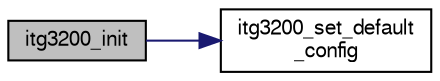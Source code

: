 digraph "itg3200_init"
{
  edge [fontname="FreeSans",fontsize="10",labelfontname="FreeSans",labelfontsize="10"];
  node [fontname="FreeSans",fontsize="10",shape=record];
  rankdir="LR";
  Node1 [label="itg3200_init",height=0.2,width=0.4,color="black", fillcolor="grey75", style="filled", fontcolor="black"];
  Node1 -> Node2 [color="midnightblue",fontsize="10",style="solid",fontname="FreeSans"];
  Node2 [label="itg3200_set_default\l_config",height=0.2,width=0.4,color="black", fillcolor="white", style="filled",URL="$itg3200_8c.html#afb54551377578d676facc80c71379182"];
}

